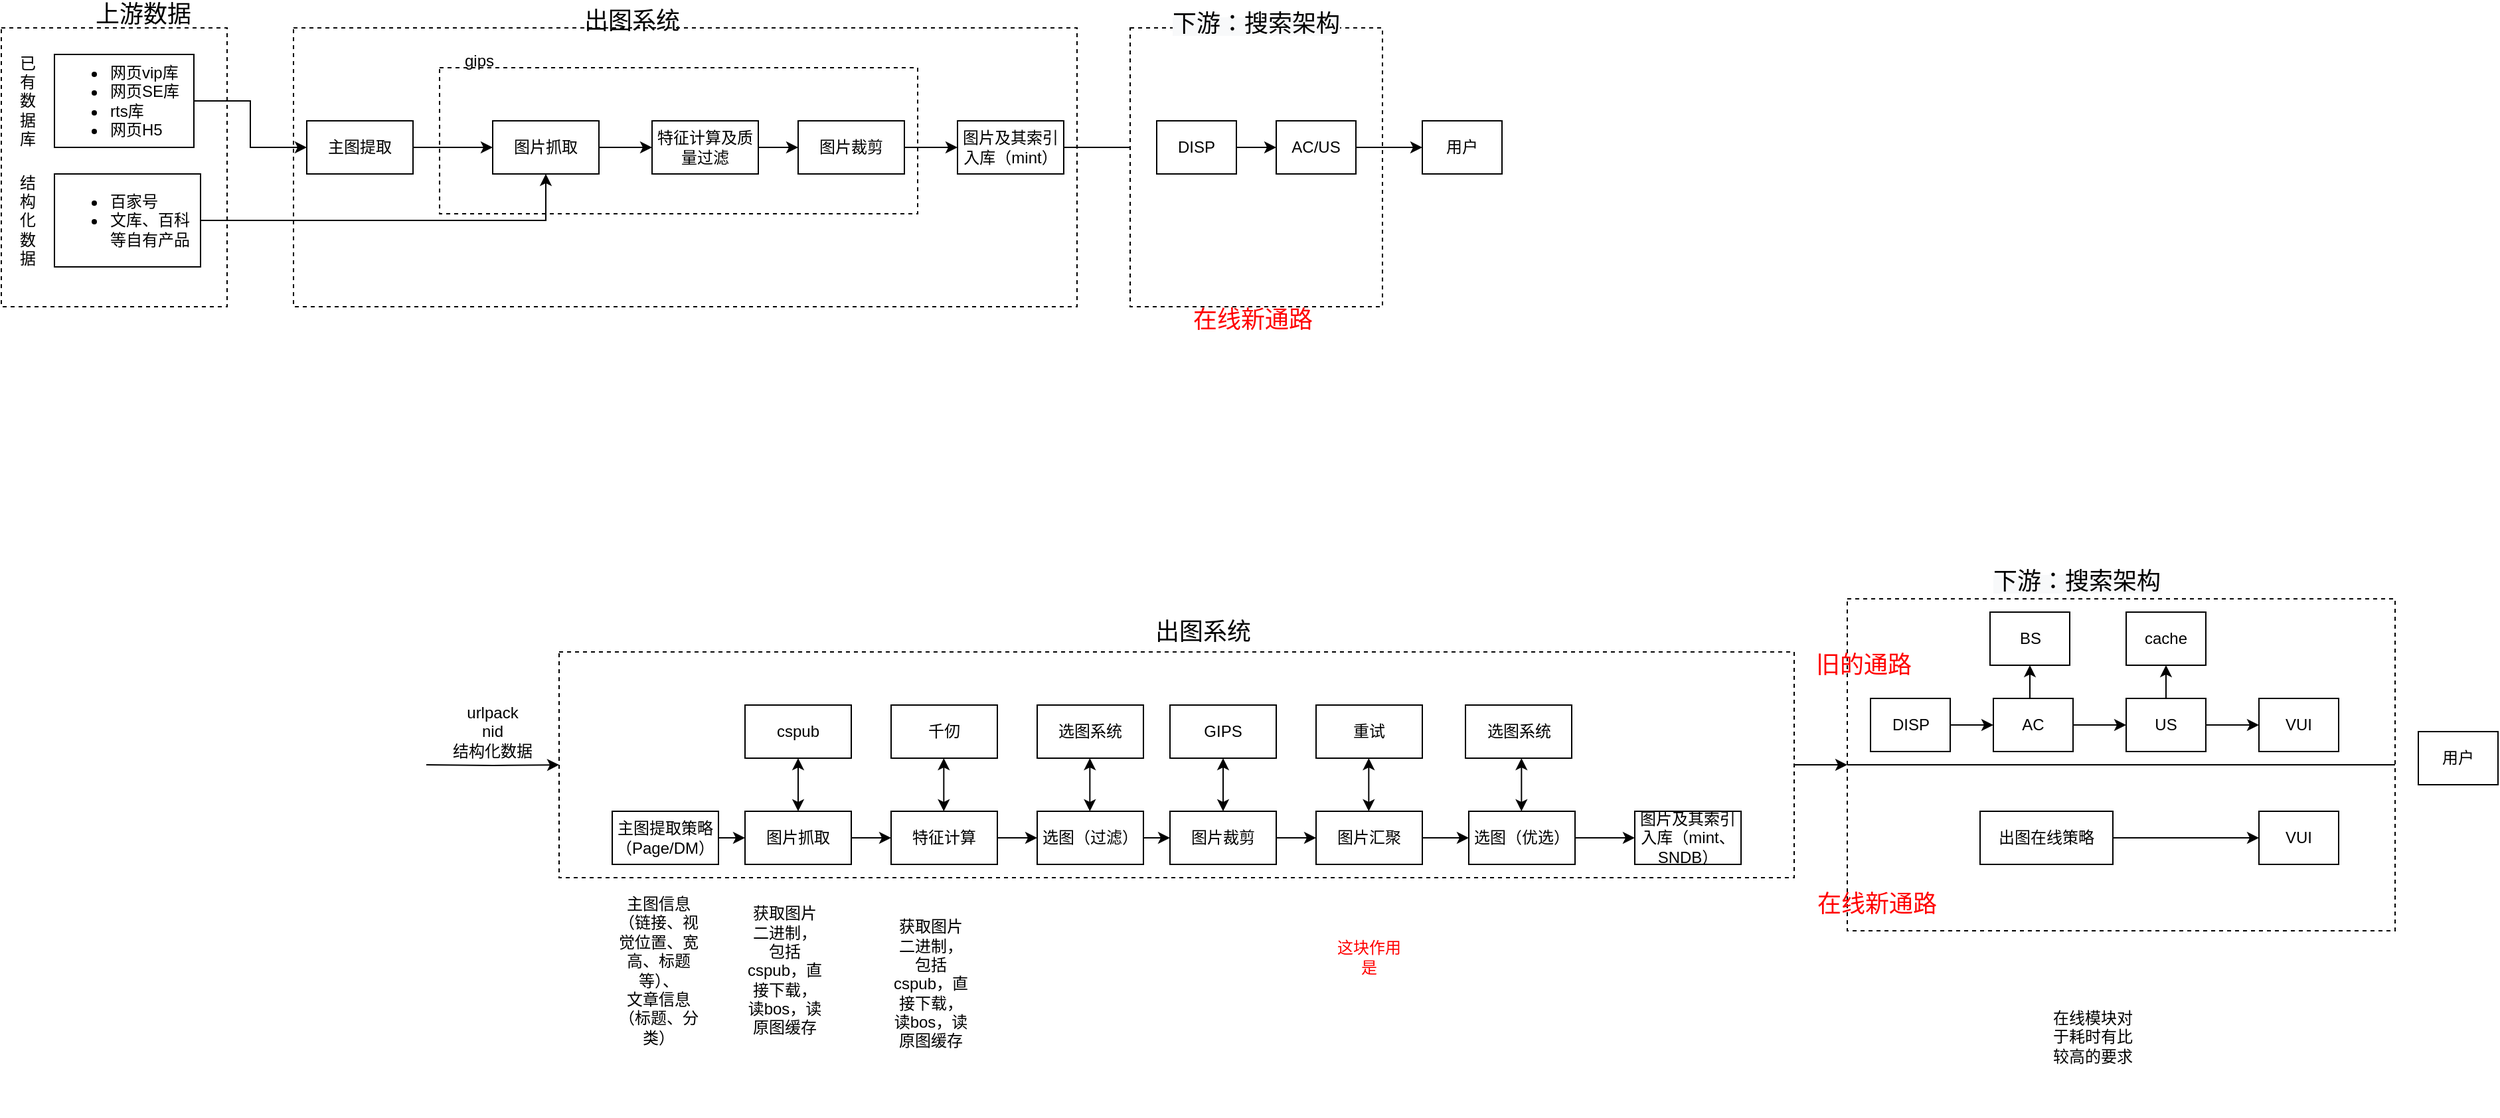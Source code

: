 <mxfile version="18.0.1" type="github">
  <diagram id="hWNafZOtgDDPXVln5Tpz" name="Page-1">
    <mxGraphModel dx="1892" dy="1114" grid="1" gridSize="10" guides="1" tooltips="1" connect="1" arrows="1" fold="1" page="1" pageScale="1" pageWidth="2339" pageHeight="3300" math="0" shadow="0">
      <root>
        <mxCell id="0" />
        <mxCell id="1" parent="0" />
        <mxCell id="azKWT2akUbq9BDtlPxRI-23" value="" style="rounded=0;whiteSpace=wrap;html=1;dashed=1;" vertex="1" parent="1">
          <mxGeometry x="1490" y="490" width="412.5" height="250" as="geometry" />
        </mxCell>
        <mxCell id="LKuy4wLW6eELK773XFHh-19" value="" style="rounded=0;whiteSpace=wrap;html=1;dashed=1;" parent="1" vertex="1">
          <mxGeometry x="320" y="60" width="590" height="210" as="geometry" />
        </mxCell>
        <mxCell id="LKuy4wLW6eELK773XFHh-21" value="" style="rounded=0;whiteSpace=wrap;html=1;dashed=1;" parent="1" vertex="1">
          <mxGeometry x="430" y="90" width="360" height="110" as="geometry" />
        </mxCell>
        <mxCell id="LKuy4wLW6eELK773XFHh-1" value="" style="rounded=0;whiteSpace=wrap;html=1;dashed=1;" parent="1" vertex="1">
          <mxGeometry x="100" y="60" width="170" height="210" as="geometry" />
        </mxCell>
        <mxCell id="LKuy4wLW6eELK773XFHh-2" value="&lt;font style=&quot;font-size: 18px&quot;&gt;上游数据&lt;/font&gt;" style="text;html=1;strokeColor=none;fillColor=none;align=center;verticalAlign=middle;whiteSpace=wrap;rounded=0;dashed=1;" parent="1" vertex="1">
          <mxGeometry x="162.5" y="40" width="87.5" height="20" as="geometry" />
        </mxCell>
        <mxCell id="LKuy4wLW6eELK773XFHh-13" style="edgeStyle=orthogonalEdgeStyle;rounded=0;orthogonalLoop=1;jettySize=auto;html=1;entryX=0;entryY=0.5;entryDx=0;entryDy=0;" parent="1" source="LKuy4wLW6eELK773XFHh-4" target="LKuy4wLW6eELK773XFHh-8" edge="1">
          <mxGeometry relative="1" as="geometry" />
        </mxCell>
        <mxCell id="LKuy4wLW6eELK773XFHh-4" value="&lt;ul&gt;&lt;li&gt;网页vip库&lt;/li&gt;&lt;li&gt;网页SE库&lt;/li&gt;&lt;li&gt;rts库&lt;/li&gt;&lt;li&gt;网页H5&lt;/li&gt;&lt;/ul&gt;" style="rounded=0;whiteSpace=wrap;html=1;align=left;" parent="1" vertex="1">
          <mxGeometry x="140" y="80" width="105" height="70" as="geometry" />
        </mxCell>
        <mxCell id="LKuy4wLW6eELK773XFHh-14" style="edgeStyle=orthogonalEdgeStyle;rounded=0;orthogonalLoop=1;jettySize=auto;html=1;entryX=0.5;entryY=1;entryDx=0;entryDy=0;" parent="1" source="LKuy4wLW6eELK773XFHh-5" target="LKuy4wLW6eELK773XFHh-9" edge="1">
          <mxGeometry relative="1" as="geometry" />
        </mxCell>
        <mxCell id="LKuy4wLW6eELK773XFHh-5" value="&lt;ul&gt;&lt;li&gt;百家号&lt;/li&gt;&lt;li&gt;文库、百科等自有产品&lt;/li&gt;&lt;/ul&gt;" style="rounded=0;whiteSpace=wrap;html=1;align=left;" parent="1" vertex="1">
          <mxGeometry x="140" y="170" width="110" height="70" as="geometry" />
        </mxCell>
        <mxCell id="LKuy4wLW6eELK773XFHh-6" value="已有数据库" style="text;html=1;strokeColor=none;fillColor=none;align=center;verticalAlign=middle;whiteSpace=wrap;rounded=0;" parent="1" vertex="1">
          <mxGeometry x="110" y="100" width="20" height="30" as="geometry" />
        </mxCell>
        <mxCell id="LKuy4wLW6eELK773XFHh-7" value="结构化数据" style="text;html=1;strokeColor=none;fillColor=none;align=center;verticalAlign=middle;whiteSpace=wrap;rounded=0;" parent="1" vertex="1">
          <mxGeometry x="110" y="190" width="20" height="30" as="geometry" />
        </mxCell>
        <mxCell id="LKuy4wLW6eELK773XFHh-15" style="edgeStyle=orthogonalEdgeStyle;rounded=0;orthogonalLoop=1;jettySize=auto;html=1;entryX=0;entryY=0.5;entryDx=0;entryDy=0;" parent="1" source="LKuy4wLW6eELK773XFHh-8" target="LKuy4wLW6eELK773XFHh-9" edge="1">
          <mxGeometry relative="1" as="geometry" />
        </mxCell>
        <mxCell id="LKuy4wLW6eELK773XFHh-8" value="主图提取" style="rounded=0;whiteSpace=wrap;html=1;" parent="1" vertex="1">
          <mxGeometry x="330" y="130" width="80" height="40" as="geometry" />
        </mxCell>
        <mxCell id="LKuy4wLW6eELK773XFHh-16" style="edgeStyle=orthogonalEdgeStyle;rounded=0;orthogonalLoop=1;jettySize=auto;html=1;entryX=0;entryY=0.5;entryDx=0;entryDy=0;" parent="1" source="LKuy4wLW6eELK773XFHh-9" target="LKuy4wLW6eELK773XFHh-10" edge="1">
          <mxGeometry relative="1" as="geometry" />
        </mxCell>
        <mxCell id="LKuy4wLW6eELK773XFHh-9" value="图片抓取" style="rounded=0;whiteSpace=wrap;html=1;" parent="1" vertex="1">
          <mxGeometry x="470" y="130" width="80" height="40" as="geometry" />
        </mxCell>
        <mxCell id="LKuy4wLW6eELK773XFHh-17" style="edgeStyle=orthogonalEdgeStyle;rounded=0;orthogonalLoop=1;jettySize=auto;html=1;entryX=0;entryY=0.5;entryDx=0;entryDy=0;" parent="1" source="LKuy4wLW6eELK773XFHh-10" target="LKuy4wLW6eELK773XFHh-11" edge="1">
          <mxGeometry relative="1" as="geometry" />
        </mxCell>
        <mxCell id="LKuy4wLW6eELK773XFHh-10" value="特征计算及质量过滤" style="rounded=0;whiteSpace=wrap;html=1;" parent="1" vertex="1">
          <mxGeometry x="590" y="130" width="80" height="40" as="geometry" />
        </mxCell>
        <mxCell id="LKuy4wLW6eELK773XFHh-18" style="edgeStyle=orthogonalEdgeStyle;rounded=0;orthogonalLoop=1;jettySize=auto;html=1;entryX=0;entryY=0.5;entryDx=0;entryDy=0;" parent="1" source="LKuy4wLW6eELK773XFHh-11" target="LKuy4wLW6eELK773XFHh-12" edge="1">
          <mxGeometry relative="1" as="geometry" />
        </mxCell>
        <mxCell id="LKuy4wLW6eELK773XFHh-11" value="图片裁剪" style="rounded=0;whiteSpace=wrap;html=1;" parent="1" vertex="1">
          <mxGeometry x="700" y="130" width="80" height="40" as="geometry" />
        </mxCell>
        <mxCell id="LKuy4wLW6eELK773XFHh-28" style="edgeStyle=orthogonalEdgeStyle;rounded=0;orthogonalLoop=1;jettySize=auto;html=1;entryX=0;entryY=0.5;entryDx=0;entryDy=0;" parent="1" source="LKuy4wLW6eELK773XFHh-12" target="LKuy4wLW6eELK773XFHh-24" edge="1">
          <mxGeometry relative="1" as="geometry" />
        </mxCell>
        <mxCell id="LKuy4wLW6eELK773XFHh-12" value="图片及其索引入库（mint）" style="rounded=0;whiteSpace=wrap;html=1;" parent="1" vertex="1">
          <mxGeometry x="820" y="130" width="80" height="40" as="geometry" />
        </mxCell>
        <mxCell id="LKuy4wLW6eELK773XFHh-20" value="&lt;font style=&quot;font-size: 18px&quot;&gt;出图系统&lt;/font&gt;" style="text;html=1;strokeColor=none;fillColor=none;align=center;verticalAlign=middle;whiteSpace=wrap;rounded=0;dashed=1;" parent="1" vertex="1">
          <mxGeometry x="530" y="40" width="90" height="30" as="geometry" />
        </mxCell>
        <mxCell id="LKuy4wLW6eELK773XFHh-22" value="gips" style="text;html=1;strokeColor=none;fillColor=none;align=center;verticalAlign=middle;whiteSpace=wrap;rounded=0;dashed=1;" parent="1" vertex="1">
          <mxGeometry x="430" y="70" width="60" height="30" as="geometry" />
        </mxCell>
        <mxCell id="LKuy4wLW6eELK773XFHh-23" value="" style="rounded=0;whiteSpace=wrap;html=1;dashed=1;" parent="1" vertex="1">
          <mxGeometry x="950" y="60" width="190" height="210" as="geometry" />
        </mxCell>
        <mxCell id="LKuy4wLW6eELK773XFHh-29" style="edgeStyle=orthogonalEdgeStyle;rounded=0;orthogonalLoop=1;jettySize=auto;html=1;entryX=0;entryY=0.5;entryDx=0;entryDy=0;" parent="1" source="LKuy4wLW6eELK773XFHh-24" target="LKuy4wLW6eELK773XFHh-25" edge="1">
          <mxGeometry relative="1" as="geometry" />
        </mxCell>
        <mxCell id="LKuy4wLW6eELK773XFHh-24" value="DISP" style="rounded=0;whiteSpace=wrap;html=1;" parent="1" vertex="1">
          <mxGeometry x="970" y="130" width="60" height="40" as="geometry" />
        </mxCell>
        <mxCell id="LKuy4wLW6eELK773XFHh-31" style="edgeStyle=orthogonalEdgeStyle;rounded=0;orthogonalLoop=1;jettySize=auto;html=1;entryX=0;entryY=0.5;entryDx=0;entryDy=0;" parent="1" source="LKuy4wLW6eELK773XFHh-25" target="LKuy4wLW6eELK773XFHh-30" edge="1">
          <mxGeometry relative="1" as="geometry" />
        </mxCell>
        <mxCell id="LKuy4wLW6eELK773XFHh-25" value="AC/US" style="rounded=0;whiteSpace=wrap;html=1;" parent="1" vertex="1">
          <mxGeometry x="1060" y="130" width="60" height="40" as="geometry" />
        </mxCell>
        <mxCell id="LKuy4wLW6eELK773XFHh-26" value="&lt;span style=&quot;color: rgb(0 , 0 , 0) ; font-family: &amp;#34;helvetica&amp;#34; ; font-style: normal ; font-weight: 400 ; letter-spacing: normal ; text-align: center ; text-indent: 0px ; text-transform: none ; word-spacing: 0px ; background-color: rgb(248 , 249 , 250) ; display: inline ; float: none&quot;&gt;&lt;font style=&quot;font-size: 18px&quot;&gt;下游：搜索架构&lt;/font&gt;&lt;/span&gt;" style="text;whiteSpace=wrap;html=1;" parent="1" vertex="1">
          <mxGeometry x="980" y="40" width="150" height="20" as="geometry" />
        </mxCell>
        <mxCell id="LKuy4wLW6eELK773XFHh-30" value="用户" style="rounded=0;whiteSpace=wrap;html=1;" parent="1" vertex="1">
          <mxGeometry x="1170" y="130" width="60" height="40" as="geometry" />
        </mxCell>
        <mxCell id="LKuy4wLW6eELK773XFHh-32" value="&lt;font color=&quot;#ff0000&quot;&gt;&lt;span style=&quot;font-size: 18px&quot;&gt;在线新通路&lt;/span&gt;&lt;/font&gt;" style="text;html=1;strokeColor=none;fillColor=none;align=center;verticalAlign=middle;whiteSpace=wrap;rounded=0;dashed=1;" parent="1" vertex="1">
          <mxGeometry x="980" y="270" width="125" height="20" as="geometry" />
        </mxCell>
        <mxCell id="azKWT2akUbq9BDtlPxRI-54" style="edgeStyle=orthogonalEdgeStyle;rounded=0;orthogonalLoop=1;jettySize=auto;html=1;entryX=0;entryY=0.5;entryDx=0;entryDy=0;" edge="1" parent="1" source="azKWT2akUbq9BDtlPxRI-1" target="azKWT2akUbq9BDtlPxRI-23">
          <mxGeometry relative="1" as="geometry" />
        </mxCell>
        <mxCell id="azKWT2akUbq9BDtlPxRI-1" value="" style="rounded=0;whiteSpace=wrap;html=1;dashed=1;" vertex="1" parent="1">
          <mxGeometry x="520" y="530" width="930" height="170" as="geometry" />
        </mxCell>
        <mxCell id="azKWT2akUbq9BDtlPxRI-55" style="edgeStyle=orthogonalEdgeStyle;rounded=0;orthogonalLoop=1;jettySize=auto;html=1;entryX=0;entryY=0.5;entryDx=0;entryDy=0;" edge="1" parent="1" target="azKWT2akUbq9BDtlPxRI-1">
          <mxGeometry relative="1" as="geometry">
            <mxPoint x="420" y="615" as="sourcePoint" />
          </mxGeometry>
        </mxCell>
        <mxCell id="azKWT2akUbq9BDtlPxRI-57" style="edgeStyle=orthogonalEdgeStyle;rounded=0;orthogonalLoop=1;jettySize=auto;html=1;exitX=1;exitY=0.5;exitDx=0;exitDy=0;entryX=0;entryY=0.5;entryDx=0;entryDy=0;" edge="1" parent="1" source="azKWT2akUbq9BDtlPxRI-12" target="azKWT2akUbq9BDtlPxRI-14">
          <mxGeometry relative="1" as="geometry" />
        </mxCell>
        <mxCell id="azKWT2akUbq9BDtlPxRI-12" value="主图提取策略（Page/DM）" style="rounded=0;whiteSpace=wrap;html=1;" vertex="1" parent="1">
          <mxGeometry x="560" y="650" width="80" height="40" as="geometry" />
        </mxCell>
        <mxCell id="azKWT2akUbq9BDtlPxRI-48" style="edgeStyle=orthogonalEdgeStyle;rounded=0;orthogonalLoop=1;jettySize=auto;html=1;exitX=1;exitY=0.5;exitDx=0;exitDy=0;entryX=0;entryY=0.5;entryDx=0;entryDy=0;" edge="1" parent="1" source="azKWT2akUbq9BDtlPxRI-14" target="azKWT2akUbq9BDtlPxRI-16">
          <mxGeometry relative="1" as="geometry" />
        </mxCell>
        <mxCell id="azKWT2akUbq9BDtlPxRI-14" value="图片抓取" style="rounded=0;whiteSpace=wrap;html=1;" vertex="1" parent="1">
          <mxGeometry x="660" y="650" width="80" height="40" as="geometry" />
        </mxCell>
        <mxCell id="azKWT2akUbq9BDtlPxRI-49" style="edgeStyle=orthogonalEdgeStyle;rounded=0;orthogonalLoop=1;jettySize=auto;html=1;exitX=1;exitY=0.5;exitDx=0;exitDy=0;entryX=0;entryY=0.5;entryDx=0;entryDy=0;" edge="1" parent="1" source="azKWT2akUbq9BDtlPxRI-16" target="azKWT2akUbq9BDtlPxRI-43">
          <mxGeometry relative="1" as="geometry" />
        </mxCell>
        <mxCell id="azKWT2akUbq9BDtlPxRI-16" value="特征计算" style="rounded=0;whiteSpace=wrap;html=1;" vertex="1" parent="1">
          <mxGeometry x="770" y="650" width="80" height="40" as="geometry" />
        </mxCell>
        <mxCell id="azKWT2akUbq9BDtlPxRI-51" style="edgeStyle=orthogonalEdgeStyle;rounded=0;orthogonalLoop=1;jettySize=auto;html=1;exitX=1;exitY=0.5;exitDx=0;exitDy=0;entryX=0;entryY=0.5;entryDx=0;entryDy=0;" edge="1" parent="1" source="azKWT2akUbq9BDtlPxRI-18" target="azKWT2akUbq9BDtlPxRI-39">
          <mxGeometry relative="1" as="geometry" />
        </mxCell>
        <mxCell id="azKWT2akUbq9BDtlPxRI-18" value="图片裁剪" style="rounded=0;whiteSpace=wrap;html=1;" vertex="1" parent="1">
          <mxGeometry x="980" y="650" width="80" height="40" as="geometry" />
        </mxCell>
        <mxCell id="azKWT2akUbq9BDtlPxRI-20" value="图片及其索引入库（mint、SNDB）" style="rounded=0;whiteSpace=wrap;html=1;" vertex="1" parent="1">
          <mxGeometry x="1330" y="650" width="80" height="40" as="geometry" />
        </mxCell>
        <mxCell id="azKWT2akUbq9BDtlPxRI-21" value="&lt;font style=&quot;font-size: 18px&quot;&gt;出图系统&lt;/font&gt;" style="text;html=1;strokeColor=none;fillColor=none;align=center;verticalAlign=middle;whiteSpace=wrap;rounded=0;dashed=1;" vertex="1" parent="1">
          <mxGeometry x="960" y="500" width="90" height="30" as="geometry" />
        </mxCell>
        <mxCell id="azKWT2akUbq9BDtlPxRI-24" style="edgeStyle=orthogonalEdgeStyle;rounded=0;orthogonalLoop=1;jettySize=auto;html=1;entryX=0;entryY=0.5;entryDx=0;entryDy=0;" edge="1" parent="1" source="azKWT2akUbq9BDtlPxRI-25" target="azKWT2akUbq9BDtlPxRI-27">
          <mxGeometry relative="1" as="geometry" />
        </mxCell>
        <mxCell id="azKWT2akUbq9BDtlPxRI-25" value="DISP" style="rounded=0;whiteSpace=wrap;html=1;" vertex="1" parent="1">
          <mxGeometry x="1507.5" y="565" width="60" height="40" as="geometry" />
        </mxCell>
        <mxCell id="azKWT2akUbq9BDtlPxRI-78" style="edgeStyle=orthogonalEdgeStyle;rounded=0;orthogonalLoop=1;jettySize=auto;html=1;exitX=1;exitY=0.5;exitDx=0;exitDy=0;entryX=0;entryY=0.5;entryDx=0;entryDy=0;fontColor=#000000;" edge="1" parent="1" source="azKWT2akUbq9BDtlPxRI-27" target="azKWT2akUbq9BDtlPxRI-77">
          <mxGeometry relative="1" as="geometry" />
        </mxCell>
        <mxCell id="azKWT2akUbq9BDtlPxRI-82" style="edgeStyle=orthogonalEdgeStyle;rounded=0;orthogonalLoop=1;jettySize=auto;html=1;exitX=0.5;exitY=0;exitDx=0;exitDy=0;entryX=0.5;entryY=1;entryDx=0;entryDy=0;fontColor=#000000;" edge="1" parent="1" source="azKWT2akUbq9BDtlPxRI-27" target="azKWT2akUbq9BDtlPxRI-75">
          <mxGeometry relative="1" as="geometry" />
        </mxCell>
        <mxCell id="azKWT2akUbq9BDtlPxRI-27" value="AC" style="rounded=0;whiteSpace=wrap;html=1;" vertex="1" parent="1">
          <mxGeometry x="1600" y="565" width="60" height="40" as="geometry" />
        </mxCell>
        <mxCell id="azKWT2akUbq9BDtlPxRI-28" value="&lt;span style=&quot;color: rgb(0 , 0 , 0) ; font-family: &amp;#34;helvetica&amp;#34; ; font-style: normal ; font-weight: 400 ; letter-spacing: normal ; text-align: center ; text-indent: 0px ; text-transform: none ; word-spacing: 0px ; background-color: rgb(248 , 249 , 250) ; display: inline ; float: none&quot;&gt;&lt;font style=&quot;font-size: 18px&quot;&gt;下游：搜索架构&lt;/font&gt;&lt;/span&gt;" style="text;whiteSpace=wrap;html=1;" vertex="1" parent="1">
          <mxGeometry x="1597.5" y="460" width="150" height="20" as="geometry" />
        </mxCell>
        <mxCell id="azKWT2akUbq9BDtlPxRI-29" value="用户" style="rounded=0;whiteSpace=wrap;html=1;" vertex="1" parent="1">
          <mxGeometry x="1920" y="590" width="60" height="40" as="geometry" />
        </mxCell>
        <mxCell id="azKWT2akUbq9BDtlPxRI-30" value="&lt;font color=&quot;#ff0000&quot;&gt;&lt;span style=&quot;font-size: 18px&quot;&gt;在线新通路&lt;/span&gt;&lt;/font&gt;" style="text;html=1;strokeColor=none;fillColor=none;align=center;verticalAlign=middle;whiteSpace=wrap;rounded=0;dashed=1;" vertex="1" parent="1">
          <mxGeometry x="1450" y="710" width="125" height="20" as="geometry" />
        </mxCell>
        <mxCell id="azKWT2akUbq9BDtlPxRI-34" value="" style="endArrow=none;html=1;rounded=0;entryX=1;entryY=0.5;entryDx=0;entryDy=0;exitX=0;exitY=0.5;exitDx=0;exitDy=0;" edge="1" parent="1" source="azKWT2akUbq9BDtlPxRI-23" target="azKWT2akUbq9BDtlPxRI-23">
          <mxGeometry width="50" height="50" relative="1" as="geometry">
            <mxPoint x="1560" y="700" as="sourcePoint" />
            <mxPoint x="1610" y="650" as="targetPoint" />
          </mxGeometry>
        </mxCell>
        <mxCell id="azKWT2akUbq9BDtlPxRI-81" style="edgeStyle=orthogonalEdgeStyle;rounded=0;orthogonalLoop=1;jettySize=auto;html=1;entryX=0;entryY=0.5;entryDx=0;entryDy=0;fontColor=#000000;" edge="1" parent="1" source="azKWT2akUbq9BDtlPxRI-35" target="azKWT2akUbq9BDtlPxRI-37">
          <mxGeometry relative="1" as="geometry" />
        </mxCell>
        <mxCell id="azKWT2akUbq9BDtlPxRI-35" value="出图在线策略" style="rounded=0;whiteSpace=wrap;html=1;" vertex="1" parent="1">
          <mxGeometry x="1590" y="650" width="100" height="40" as="geometry" />
        </mxCell>
        <mxCell id="azKWT2akUbq9BDtlPxRI-36" value="&lt;font color=&quot;#ff0000&quot;&gt;&lt;span style=&quot;font-size: 18px&quot;&gt;旧的通路&lt;/span&gt;&lt;/font&gt;" style="text;html=1;strokeColor=none;fillColor=none;align=center;verticalAlign=middle;whiteSpace=wrap;rounded=0;dashed=1;" vertex="1" parent="1">
          <mxGeometry x="1440" y="530" width="125" height="20" as="geometry" />
        </mxCell>
        <mxCell id="azKWT2akUbq9BDtlPxRI-37" value="VUI" style="rounded=0;whiteSpace=wrap;html=1;" vertex="1" parent="1">
          <mxGeometry x="1800" y="650" width="60" height="40" as="geometry" />
        </mxCell>
        <mxCell id="azKWT2akUbq9BDtlPxRI-52" style="edgeStyle=orthogonalEdgeStyle;rounded=0;orthogonalLoop=1;jettySize=auto;html=1;exitX=1;exitY=0.5;exitDx=0;exitDy=0;entryX=0;entryY=0.5;entryDx=0;entryDy=0;" edge="1" parent="1" source="azKWT2akUbq9BDtlPxRI-39" target="azKWT2akUbq9BDtlPxRI-40">
          <mxGeometry relative="1" as="geometry" />
        </mxCell>
        <mxCell id="azKWT2akUbq9BDtlPxRI-39" value="图片汇聚" style="rounded=0;whiteSpace=wrap;html=1;" vertex="1" parent="1">
          <mxGeometry x="1090" y="650" width="80" height="40" as="geometry" />
        </mxCell>
        <mxCell id="azKWT2akUbq9BDtlPxRI-53" style="edgeStyle=orthogonalEdgeStyle;rounded=0;orthogonalLoop=1;jettySize=auto;html=1;exitX=1;exitY=0.5;exitDx=0;exitDy=0;entryX=0;entryY=0.5;entryDx=0;entryDy=0;" edge="1" parent="1" source="azKWT2akUbq9BDtlPxRI-40" target="azKWT2akUbq9BDtlPxRI-20">
          <mxGeometry relative="1" as="geometry" />
        </mxCell>
        <mxCell id="azKWT2akUbq9BDtlPxRI-40" value="选图（优选）" style="rounded=0;whiteSpace=wrap;html=1;" vertex="1" parent="1">
          <mxGeometry x="1205" y="650" width="80" height="40" as="geometry" />
        </mxCell>
        <mxCell id="azKWT2akUbq9BDtlPxRI-41" value="cspub" style="rounded=0;whiteSpace=wrap;html=1;" vertex="1" parent="1">
          <mxGeometry x="660" y="570" width="80" height="40" as="geometry" />
        </mxCell>
        <mxCell id="azKWT2akUbq9BDtlPxRI-42" value="千仞" style="rounded=0;whiteSpace=wrap;html=1;" vertex="1" parent="1">
          <mxGeometry x="770" y="570" width="80" height="40" as="geometry" />
        </mxCell>
        <mxCell id="azKWT2akUbq9BDtlPxRI-50" style="edgeStyle=orthogonalEdgeStyle;rounded=0;orthogonalLoop=1;jettySize=auto;html=1;exitX=1;exitY=0.5;exitDx=0;exitDy=0;entryX=0;entryY=0.5;entryDx=0;entryDy=0;" edge="1" parent="1" source="azKWT2akUbq9BDtlPxRI-43" target="azKWT2akUbq9BDtlPxRI-18">
          <mxGeometry relative="1" as="geometry" />
        </mxCell>
        <mxCell id="azKWT2akUbq9BDtlPxRI-43" value="选图（过滤）" style="rounded=0;whiteSpace=wrap;html=1;" vertex="1" parent="1">
          <mxGeometry x="880" y="650" width="80" height="40" as="geometry" />
        </mxCell>
        <mxCell id="azKWT2akUbq9BDtlPxRI-44" value="选图系统" style="rounded=0;whiteSpace=wrap;html=1;" vertex="1" parent="1">
          <mxGeometry x="880" y="570" width="80" height="40" as="geometry" />
        </mxCell>
        <mxCell id="azKWT2akUbq9BDtlPxRI-45" value="GIPS" style="rounded=0;whiteSpace=wrap;html=1;" vertex="1" parent="1">
          <mxGeometry x="980" y="570" width="80" height="40" as="geometry" />
        </mxCell>
        <mxCell id="azKWT2akUbq9BDtlPxRI-46" value="重试" style="rounded=0;whiteSpace=wrap;html=1;" vertex="1" parent="1">
          <mxGeometry x="1090" y="570" width="80" height="40" as="geometry" />
        </mxCell>
        <mxCell id="azKWT2akUbq9BDtlPxRI-47" value="选图系统" style="rounded=0;whiteSpace=wrap;html=1;" vertex="1" parent="1">
          <mxGeometry x="1202.5" y="570" width="80" height="40" as="geometry" />
        </mxCell>
        <mxCell id="azKWT2akUbq9BDtlPxRI-56" value="主图信息&lt;br&gt;（链接、视觉位置、宽高、标题等）、&lt;br&gt;文章信息（标题、分类）" style="text;html=1;strokeColor=none;fillColor=none;align=center;verticalAlign=middle;whiteSpace=wrap;rounded=0;" vertex="1" parent="1">
          <mxGeometry x="560" y="690" width="70" height="160" as="geometry" />
        </mxCell>
        <mxCell id="azKWT2akUbq9BDtlPxRI-58" value="" style="endArrow=classic;startArrow=classic;html=1;rounded=0;exitX=0.5;exitY=0;exitDx=0;exitDy=0;entryX=0.5;entryY=1;entryDx=0;entryDy=0;" edge="1" parent="1" source="azKWT2akUbq9BDtlPxRI-14" target="azKWT2akUbq9BDtlPxRI-41">
          <mxGeometry width="50" height="50" relative="1" as="geometry">
            <mxPoint x="660" y="660" as="sourcePoint" />
            <mxPoint x="710" y="610" as="targetPoint" />
          </mxGeometry>
        </mxCell>
        <mxCell id="azKWT2akUbq9BDtlPxRI-59" value="" style="endArrow=classic;startArrow=classic;html=1;rounded=0;exitX=0.5;exitY=0;exitDx=0;exitDy=0;entryX=0.5;entryY=1;entryDx=0;entryDy=0;" edge="1" parent="1">
          <mxGeometry width="50" height="50" relative="1" as="geometry">
            <mxPoint x="809.67" y="650" as="sourcePoint" />
            <mxPoint x="809.67" y="610" as="targetPoint" />
          </mxGeometry>
        </mxCell>
        <mxCell id="azKWT2akUbq9BDtlPxRI-60" value="" style="endArrow=classic;startArrow=classic;html=1;rounded=0;exitX=0.5;exitY=0;exitDx=0;exitDy=0;entryX=0.5;entryY=1;entryDx=0;entryDy=0;" edge="1" parent="1">
          <mxGeometry width="50" height="50" relative="1" as="geometry">
            <mxPoint x="919.67" y="650" as="sourcePoint" />
            <mxPoint x="919.67" y="610" as="targetPoint" />
          </mxGeometry>
        </mxCell>
        <mxCell id="azKWT2akUbq9BDtlPxRI-61" value="" style="endArrow=classic;startArrow=classic;html=1;rounded=0;exitX=0.5;exitY=0;exitDx=0;exitDy=0;entryX=0.5;entryY=1;entryDx=0;entryDy=0;" edge="1" parent="1">
          <mxGeometry width="50" height="50" relative="1" as="geometry">
            <mxPoint x="1020" y="650" as="sourcePoint" />
            <mxPoint x="1020" y="610" as="targetPoint" />
          </mxGeometry>
        </mxCell>
        <mxCell id="azKWT2akUbq9BDtlPxRI-62" value="" style="endArrow=classic;startArrow=classic;html=1;rounded=0;exitX=0.5;exitY=0;exitDx=0;exitDy=0;entryX=0.5;entryY=1;entryDx=0;entryDy=0;" edge="1" parent="1">
          <mxGeometry width="50" height="50" relative="1" as="geometry">
            <mxPoint x="1129.67" y="650" as="sourcePoint" />
            <mxPoint x="1129.67" y="610" as="targetPoint" />
          </mxGeometry>
        </mxCell>
        <mxCell id="azKWT2akUbq9BDtlPxRI-63" value="" style="endArrow=classic;startArrow=classic;html=1;rounded=0;exitX=0.5;exitY=0;exitDx=0;exitDy=0;entryX=0.5;entryY=1;entryDx=0;entryDy=0;" edge="1" parent="1">
          <mxGeometry width="50" height="50" relative="1" as="geometry">
            <mxPoint x="1244.67" y="650" as="sourcePoint" />
            <mxPoint x="1244.67" y="610" as="targetPoint" />
          </mxGeometry>
        </mxCell>
        <mxCell id="azKWT2akUbq9BDtlPxRI-64" value="获取图片二进制，包括cspub，直接下载，读bos，读原图缓存" style="text;html=1;strokeColor=none;fillColor=none;align=center;verticalAlign=middle;whiteSpace=wrap;rounded=0;" vertex="1" parent="1">
          <mxGeometry x="660" y="720" width="60" height="100" as="geometry" />
        </mxCell>
        <mxCell id="azKWT2akUbq9BDtlPxRI-65" value="获取图片二进制，包括cspub，直接下载，读bos，读原图缓存" style="text;html=1;strokeColor=none;fillColor=none;align=center;verticalAlign=middle;whiteSpace=wrap;rounded=0;" vertex="1" parent="1">
          <mxGeometry x="770" y="730" width="60" height="100" as="geometry" />
        </mxCell>
        <mxCell id="azKWT2akUbq9BDtlPxRI-66" value="&lt;font color=&quot;#ff0000&quot;&gt;这块作用是&lt;/font&gt;" style="text;html=1;strokeColor=none;fillColor=none;align=center;verticalAlign=middle;whiteSpace=wrap;rounded=0;" vertex="1" parent="1">
          <mxGeometry x="1100" y="710" width="60" height="100" as="geometry" />
        </mxCell>
        <mxCell id="azKWT2akUbq9BDtlPxRI-67" value="VUI" style="rounded=0;whiteSpace=wrap;html=1;" vertex="1" parent="1">
          <mxGeometry x="1800" y="565" width="60" height="40" as="geometry" />
        </mxCell>
        <mxCell id="azKWT2akUbq9BDtlPxRI-70" value="在线模块对于耗时有比较高的要求" style="text;html=1;strokeColor=none;fillColor=none;align=center;verticalAlign=middle;whiteSpace=wrap;rounded=0;" vertex="1" parent="1">
          <mxGeometry x="1640" y="760" width="70" height="120" as="geometry" />
        </mxCell>
        <mxCell id="azKWT2akUbq9BDtlPxRI-73" value="&lt;font color=&quot;#000000&quot;&gt;urlpack&lt;br&gt;nid&lt;br&gt;结构化数据&lt;br&gt;&lt;/font&gt;" style="text;html=1;strokeColor=none;fillColor=none;align=center;verticalAlign=middle;whiteSpace=wrap;rounded=0;fontColor=#FF0000;" vertex="1" parent="1">
          <mxGeometry x="430" y="575" width="80" height="30" as="geometry" />
        </mxCell>
        <mxCell id="azKWT2akUbq9BDtlPxRI-75" value="BS" style="rounded=0;whiteSpace=wrap;html=1;" vertex="1" parent="1">
          <mxGeometry x="1597.5" y="500" width="60" height="40" as="geometry" />
        </mxCell>
        <mxCell id="azKWT2akUbq9BDtlPxRI-79" style="edgeStyle=orthogonalEdgeStyle;rounded=0;orthogonalLoop=1;jettySize=auto;html=1;exitX=1;exitY=0.5;exitDx=0;exitDy=0;entryX=0;entryY=0.5;entryDx=0;entryDy=0;fontColor=#000000;" edge="1" parent="1" source="azKWT2akUbq9BDtlPxRI-77" target="azKWT2akUbq9BDtlPxRI-67">
          <mxGeometry relative="1" as="geometry" />
        </mxCell>
        <mxCell id="azKWT2akUbq9BDtlPxRI-83" style="edgeStyle=orthogonalEdgeStyle;rounded=0;orthogonalLoop=1;jettySize=auto;html=1;exitX=0.5;exitY=0;exitDx=0;exitDy=0;entryX=0.5;entryY=1;entryDx=0;entryDy=0;fontColor=#000000;" edge="1" parent="1" source="azKWT2akUbq9BDtlPxRI-77" target="azKWT2akUbq9BDtlPxRI-80">
          <mxGeometry relative="1" as="geometry" />
        </mxCell>
        <mxCell id="azKWT2akUbq9BDtlPxRI-77" value="US" style="rounded=0;whiteSpace=wrap;html=1;" vertex="1" parent="1">
          <mxGeometry x="1700" y="565" width="60" height="40" as="geometry" />
        </mxCell>
        <mxCell id="azKWT2akUbq9BDtlPxRI-80" value="cache" style="rounded=0;whiteSpace=wrap;html=1;" vertex="1" parent="1">
          <mxGeometry x="1700" y="500" width="60" height="40" as="geometry" />
        </mxCell>
      </root>
    </mxGraphModel>
  </diagram>
</mxfile>
